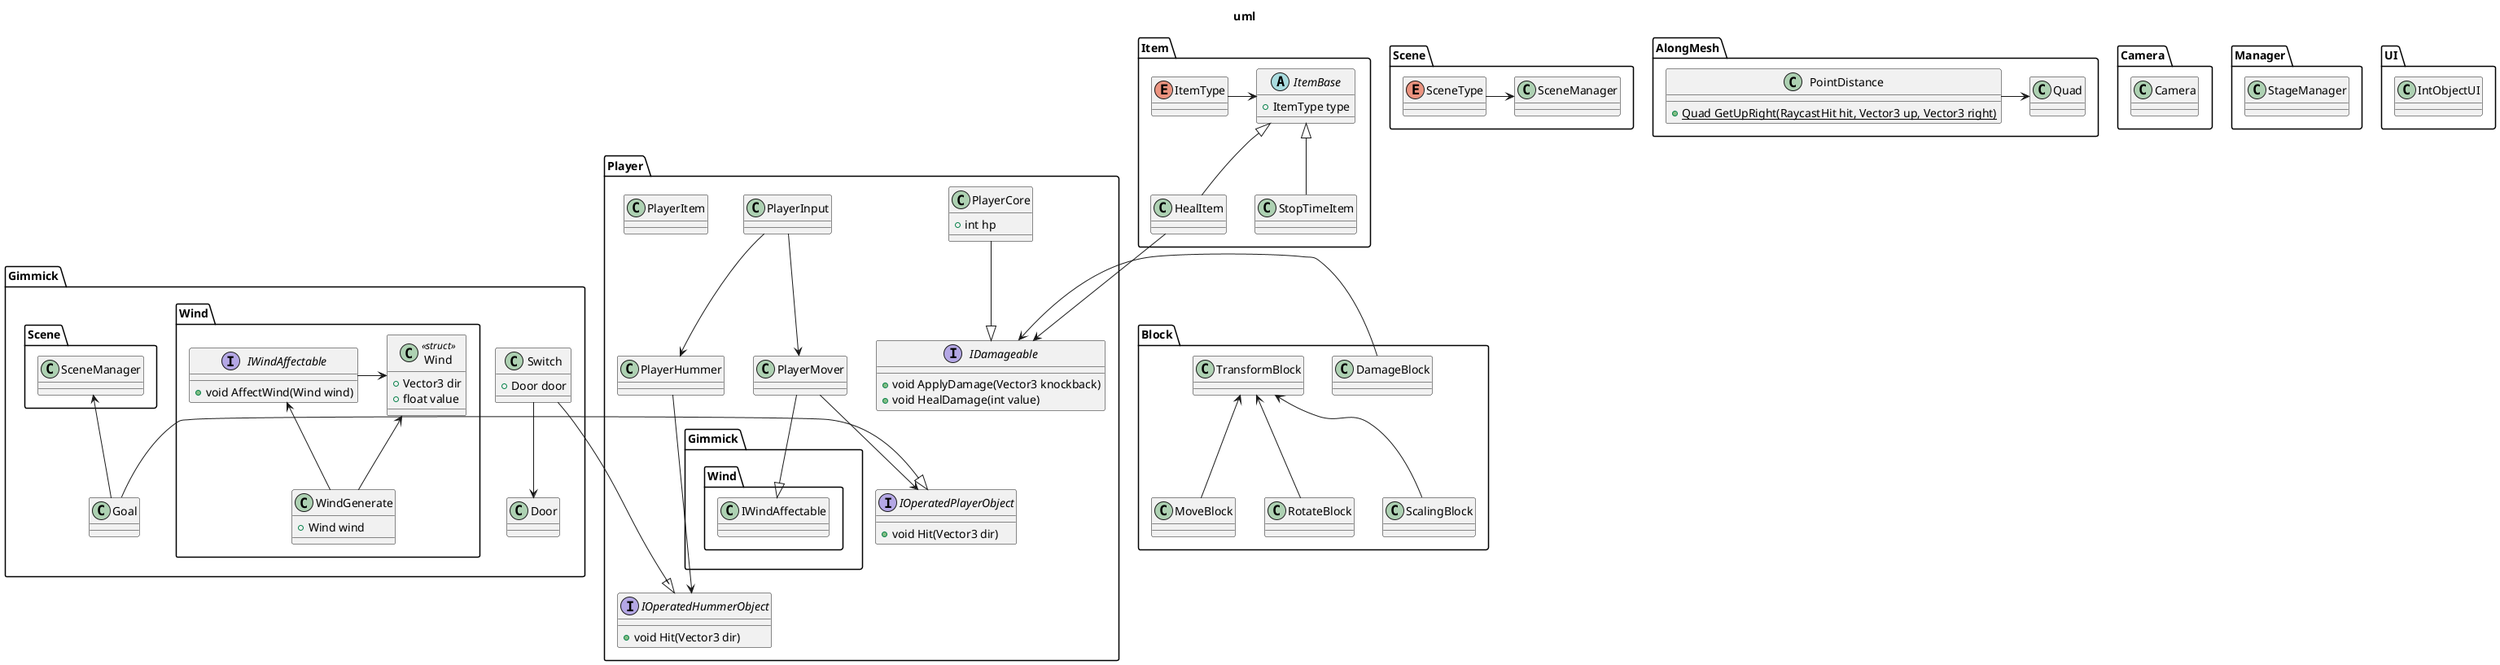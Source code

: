 @startuml
'コメント
title uml

namespace Player{
    class PlayerInput{

    }

    class PlayerHummer
    class PlayerMover
    interface IOperatedPlayerObject{
        + void Hit(Vector3 dir)
    }
    interface IOperatedHummerObject{
        + void Hit(Vector3 dir)
    }

    class PlayerCore{
        + int hp
    }
    class PlayerItem{

    }
   interface IDamageable{
        + void ApplyDamage(Vector3 knockback)
        + void HealDamage(int value)
    }

    PlayerMover --> IOperatedPlayerObject
    PlayerHummer ---> IOperatedHummerObject
    PlayerInput --> PlayerHummer
    PlayerInput --> PlayerMover


    PlayerMover --|> Gimmick.Wind.IWindAffectable

    PlayerCore --|> IDamageable
}

namespace Camera{
    class Camera
}

namespace Manager{
    class StageManager
}

namespace Gimmick{
    namespace Wind{
        class Wind<<struct>>{
            + Vector3 dir
            + float value
        }
        interface IWindAffectable{
            + void AffectWind(Wind wind)
        }
        class WindGenerate{
            + Wind wind

        }
    IWindAffectable <-- WindGenerate
    Wind <-- WindGenerate
    IWindAffectable -> Wind
    }

    class Switch{
        + Door door
    }
    class Door
    class Goal{

    }
    Goal --u>Scene.SceneManager

    Goal -|> Player.IOperatedPlayerObject

    Switch --|> Player.IOperatedHummerObject
    Switch --> Door
}
namespace UI{
    class IntObjectUI
}
namespace Scene{
    enum SceneType
    class SceneManager

    SceneType -> SceneManager
}

namespace Item{
    enum ItemType
    abstract ItemBase{
        + ItemType type
    }
    class HealItem
    class StopTimeItem

    ItemType -> ItemBase
    ItemBase <|-- HealItem
    ItemBase <|-- StopTimeItem

    HealItem --> Player.IDamageable 


}

namespace Block{
    class TransformBlock
    class MoveBlock
    class RotateBlock
    class ScalingBlock

    class DamageBlock

   DamageBlock -> Player.IDamageable 

    TransformBlock <-- MoveBlock
    TransformBlock <-- ScalingBlock
    TransformBlock <-- RotateBlock
}
namespace AlongMesh{
    class PointDistance{
        {static} + Quad GetUpRight(RaycastHit hit, Vector3 up, Vector3 right)
    }
    class Quad{
    }

    PointDistance -> Quad
}



@enduml